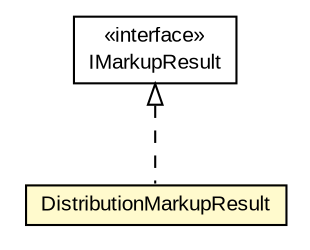 #!/usr/local/bin/dot
#
# Class diagram 
# Generated by UMLGraph version R5_6-24-gf6e263 (http://www.umlgraph.org/)
#

digraph G {
	edge [fontname="arial",fontsize=10,labelfontname="arial",labelfontsize=10];
	node [fontname="arial",fontsize=10,shape=plaintext];
	nodesep=0.25;
	ranksep=0.5;
	// edu.arizona.biosemantics.semanticmarkup.markup.IMarkupResult
	c56200 [label=<<table title="edu.arizona.biosemantics.semanticmarkup.markup.IMarkupResult" border="0" cellborder="1" cellspacing="0" cellpadding="2" port="p" href="../../../markup/IMarkupResult.html">
		<tr><td><table border="0" cellspacing="0" cellpadding="1">
<tr><td align="center" balign="center"> &#171;interface&#187; </td></tr>
<tr><td align="center" balign="center"> IMarkupResult </td></tr>
		</table></td></tr>
		</table>>, URL="../../../markup/IMarkupResult.html", fontname="arial", fontcolor="black", fontsize=10.0];
	// edu.arizona.biosemantics.semanticmarkup.markupelement.distribution.markup.DistributionMarkupResult
	c56340 [label=<<table title="edu.arizona.biosemantics.semanticmarkup.markupelement.distribution.markup.DistributionMarkupResult" border="0" cellborder="1" cellspacing="0" cellpadding="2" port="p" bgcolor="lemonChiffon" href="./DistributionMarkupResult.html">
		<tr><td><table border="0" cellspacing="0" cellpadding="1">
<tr><td align="center" balign="center"> DistributionMarkupResult </td></tr>
		</table></td></tr>
		</table>>, URL="./DistributionMarkupResult.html", fontname="arial", fontcolor="black", fontsize=10.0];
	//edu.arizona.biosemantics.semanticmarkup.markupelement.distribution.markup.DistributionMarkupResult implements edu.arizona.biosemantics.semanticmarkup.markup.IMarkupResult
	c56200:p -> c56340:p [dir=back,arrowtail=empty,style=dashed];
}


